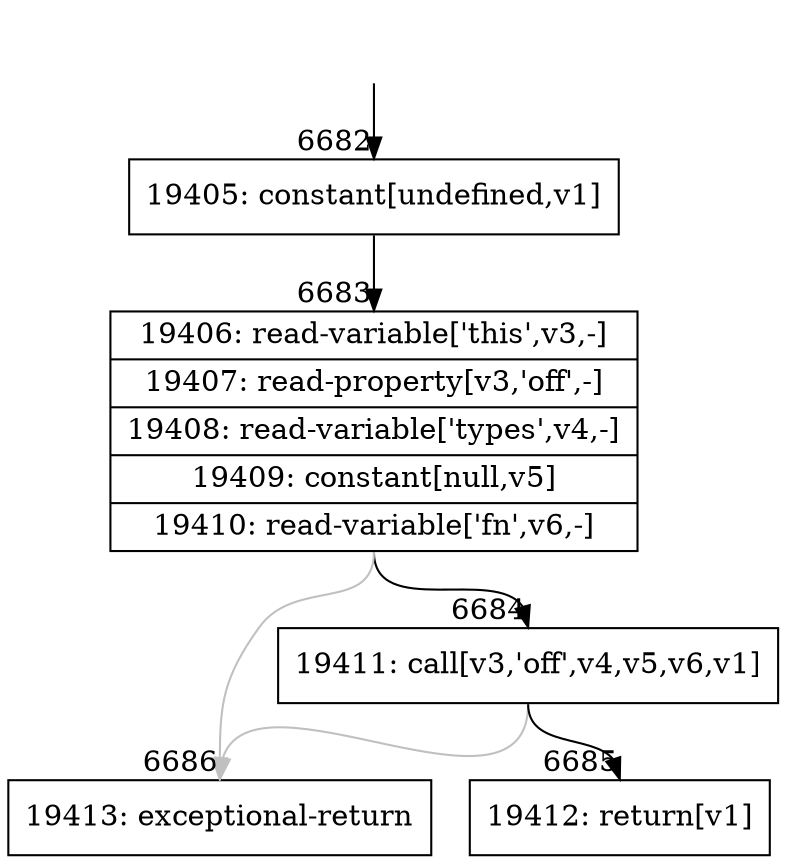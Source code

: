 digraph {
rankdir="TD"
BB_entry438[shape=none,label=""];
BB_entry438 -> BB6682 [tailport=s, headport=n, headlabel="    6682"]
BB6682 [shape=record label="{19405: constant[undefined,v1]}" ] 
BB6682 -> BB6683 [tailport=s, headport=n, headlabel="      6683"]
BB6683 [shape=record label="{19406: read-variable['this',v3,-]|19407: read-property[v3,'off',-]|19408: read-variable['types',v4,-]|19409: constant[null,v5]|19410: read-variable['fn',v6,-]}" ] 
BB6683 -> BB6684 [tailport=s, headport=n, headlabel="      6684"]
BB6683 -> BB6686 [tailport=s, headport=n, color=gray, headlabel="      6686"]
BB6684 [shape=record label="{19411: call[v3,'off',v4,v5,v6,v1]}" ] 
BB6684 -> BB6685 [tailport=s, headport=n, headlabel="      6685"]
BB6684 -> BB6686 [tailport=s, headport=n, color=gray]
BB6685 [shape=record label="{19412: return[v1]}" ] 
BB6686 [shape=record label="{19413: exceptional-return}" ] 
}
